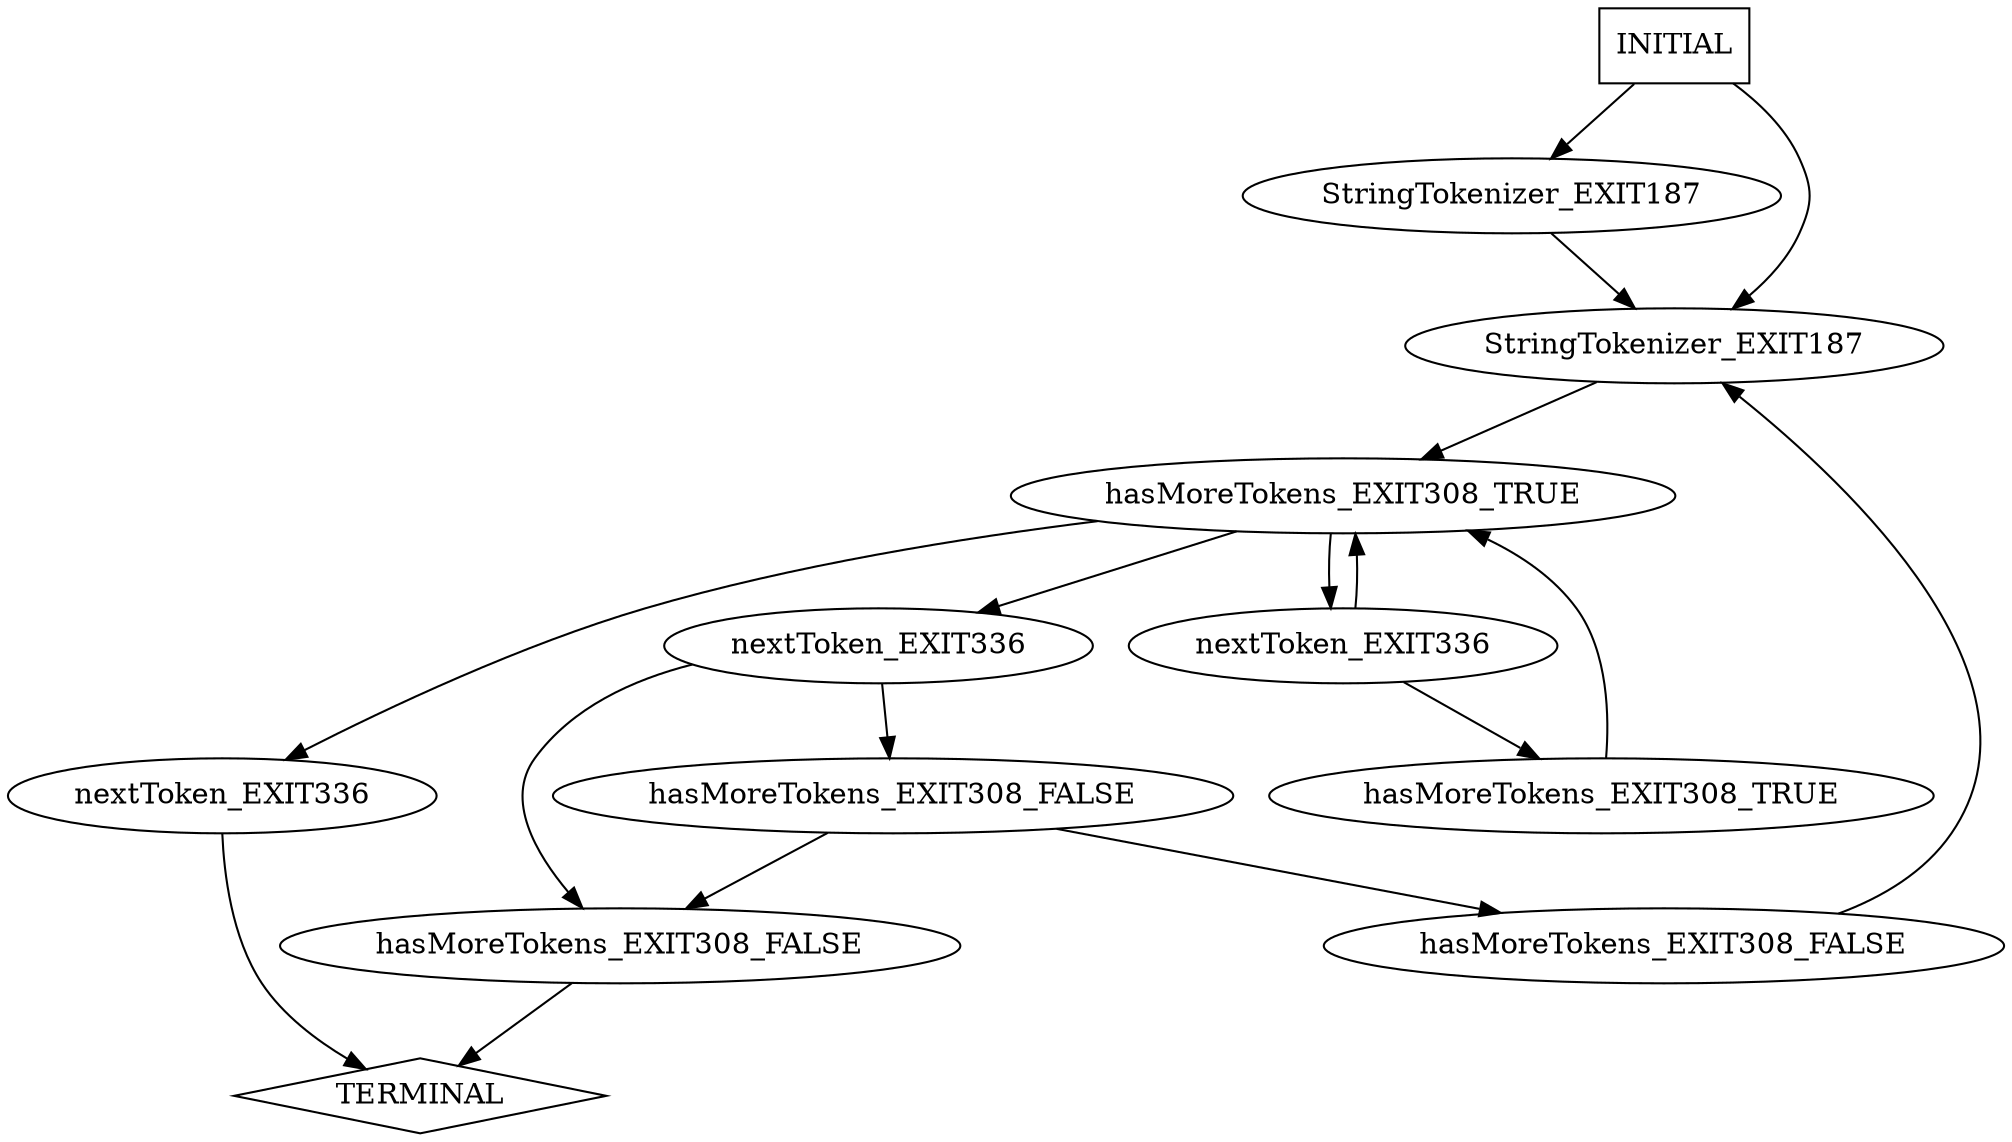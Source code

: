 digraph G {
	0	 [label=StringTokenizer_EXIT187];
	1	 [label=StringTokenizer_EXIT187];
	0 -> 1;
	6	 [label=hasMoreTokens_EXIT308_TRUE];
	1 -> 6;
	2	 [label=hasMoreTokens_EXIT308_FALSE];
	2 -> 1;
	3	 [label=hasMoreTokens_EXIT308_FALSE];
	10	 [label=TERMINAL,
		shape=diamond];
	3 -> 10;
	4	 [label=hasMoreTokens_EXIT308_FALSE];
	4 -> 2;
	4 -> 3;
	5	 [label=hasMoreTokens_EXIT308_TRUE];
	5 -> 6;
	7	 [label=nextToken_EXIT336];
	6 -> 7;
	8	 [label=nextToken_EXIT336];
	6 -> 8;
	9	 [label=nextToken_EXIT336];
	6 -> 9;
	7 -> 10;
	8 -> 3;
	8 -> 4;
	9 -> 5;
	9 -> 6;
	11	 [label=INITIAL,
		shape=box];
	11 -> 0;
	11 -> 1;
}
